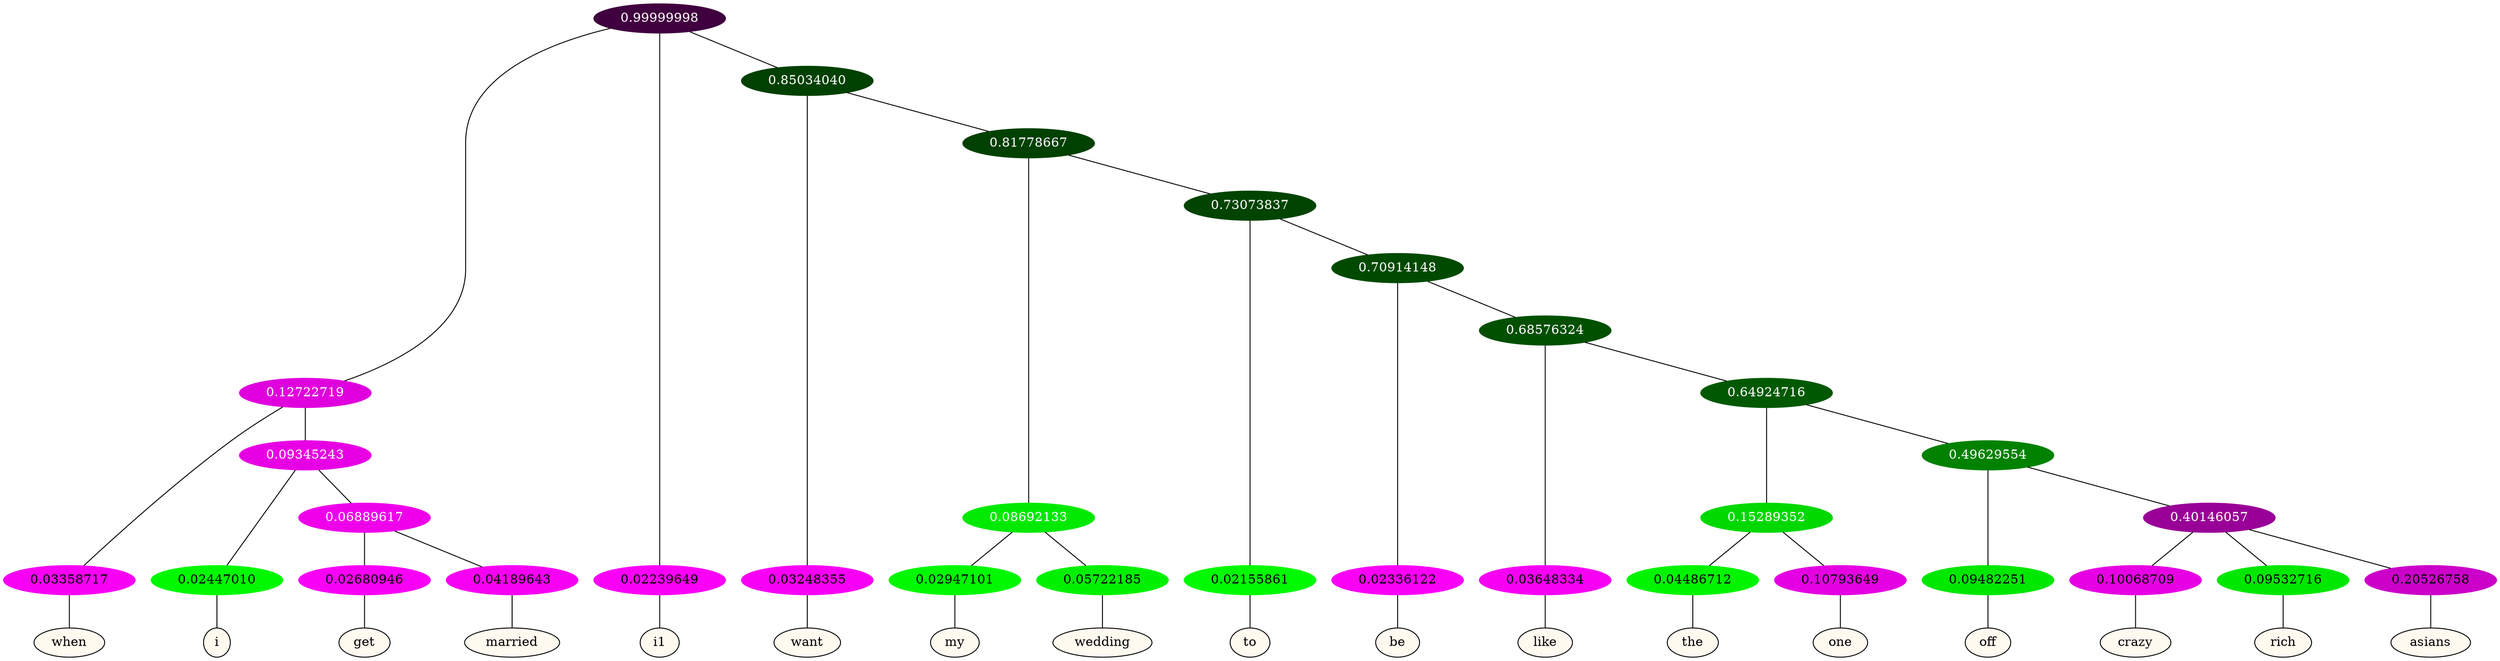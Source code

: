 graph {
	node [format=png height=0.15 nodesep=0.001 ordering=out overlap=prism overlap_scaling=0.01 ranksep=0.001 ratio=0.2 style=filled width=0.15]
	{
		rank=same
		a_w_4 [label=when color=black fillcolor=floralwhite style="filled,solid"]
		a_w_8 [label=i color=black fillcolor=floralwhite style="filled,solid"]
		a_w_12 [label=get color=black fillcolor=floralwhite style="filled,solid"]
		a_w_13 [label=married color=black fillcolor=floralwhite style="filled,solid"]
		a_w_2 [label=i1 color=black fillcolor=floralwhite style="filled,solid"]
		a_w_6 [label=want color=black fillcolor=floralwhite style="filled,solid"]
		a_w_14 [label=my color=black fillcolor=floralwhite style="filled,solid"]
		a_w_15 [label=wedding color=black fillcolor=floralwhite style="filled,solid"]
		a_w_16 [label=to color=black fillcolor=floralwhite style="filled,solid"]
		a_w_18 [label=be color=black fillcolor=floralwhite style="filled,solid"]
		a_w_20 [label=like color=black fillcolor=floralwhite style="filled,solid"]
		a_w_24 [label=the color=black fillcolor=floralwhite style="filled,solid"]
		a_w_25 [label=one color=black fillcolor=floralwhite style="filled,solid"]
		a_w_26 [label=off color=black fillcolor=floralwhite style="filled,solid"]
		a_w_28 [label=crazy color=black fillcolor=floralwhite style="filled,solid"]
		a_w_29 [label=rich color=black fillcolor=floralwhite style="filled,solid"]
		a_w_30 [label=asians color=black fillcolor=floralwhite style="filled,solid"]
	}
	a_n_4 -- a_w_4
	a_n_8 -- a_w_8
	a_n_12 -- a_w_12
	a_n_13 -- a_w_13
	a_n_2 -- a_w_2
	a_n_6 -- a_w_6
	a_n_14 -- a_w_14
	a_n_15 -- a_w_15
	a_n_16 -- a_w_16
	a_n_18 -- a_w_18
	a_n_20 -- a_w_20
	a_n_24 -- a_w_24
	a_n_25 -- a_w_25
	a_n_26 -- a_w_26
	a_n_28 -- a_w_28
	a_n_29 -- a_w_29
	a_n_30 -- a_w_30
	{
		rank=same
		a_n_4 [label=0.03358717 color="0.835 1.000 0.966" fontcolor=black]
		a_n_8 [label=0.02447010 color="0.334 1.000 0.976" fontcolor=black]
		a_n_12 [label=0.02680946 color="0.835 1.000 0.973" fontcolor=black]
		a_n_13 [label=0.04189643 color="0.835 1.000 0.958" fontcolor=black]
		a_n_2 [label=0.02239649 color="0.835 1.000 0.978" fontcolor=black]
		a_n_6 [label=0.03248355 color="0.835 1.000 0.968" fontcolor=black]
		a_n_14 [label=0.02947101 color="0.334 1.000 0.971" fontcolor=black]
		a_n_15 [label=0.05722185 color="0.334 1.000 0.943" fontcolor=black]
		a_n_16 [label=0.02155861 color="0.334 1.000 0.978" fontcolor=black]
		a_n_18 [label=0.02336122 color="0.835 1.000 0.977" fontcolor=black]
		a_n_20 [label=0.03648334 color="0.835 1.000 0.964" fontcolor=black]
		a_n_24 [label=0.04486712 color="0.334 1.000 0.955" fontcolor=black]
		a_n_25 [label=0.10793649 color="0.835 1.000 0.892" fontcolor=black]
		a_n_26 [label=0.09482251 color="0.334 1.000 0.905" fontcolor=black]
		a_n_28 [label=0.10068709 color="0.835 1.000 0.899" fontcolor=black]
		a_n_29 [label=0.09532716 color="0.334 1.000 0.905" fontcolor=black]
		a_n_30 [label=0.20526758 color="0.835 1.000 0.795" fontcolor=black]
	}
	a_n_0 [label=0.99999998 color="0.835 1.000 0.250" fontcolor=grey99]
	a_n_1 [label=0.12722719 color="0.835 1.000 0.873" fontcolor=grey99]
	a_n_0 -- a_n_1
	a_n_0 -- a_n_2
	a_n_3 [label=0.85034040 color="0.334 1.000 0.250" fontcolor=grey99]
	a_n_0 -- a_n_3
	a_n_1 -- a_n_4
	a_n_5 [label=0.09345243 color="0.835 1.000 0.907" fontcolor=grey99]
	a_n_1 -- a_n_5
	a_n_3 -- a_n_6
	a_n_7 [label=0.81778667 color="0.334 1.000 0.250" fontcolor=grey99]
	a_n_3 -- a_n_7
	a_n_5 -- a_n_8
	a_n_9 [label=0.06889617 color="0.835 1.000 0.931" fontcolor=grey99]
	a_n_5 -- a_n_9
	a_n_10 [label=0.08692133 color="0.334 1.000 0.913" fontcolor=grey99]
	a_n_7 -- a_n_10
	a_n_11 [label=0.73073837 color="0.334 1.000 0.269" fontcolor=grey99]
	a_n_7 -- a_n_11
	a_n_9 -- a_n_12
	a_n_9 -- a_n_13
	a_n_10 -- a_n_14
	a_n_10 -- a_n_15
	a_n_11 -- a_n_16
	a_n_17 [label=0.70914148 color="0.334 1.000 0.291" fontcolor=grey99]
	a_n_11 -- a_n_17
	a_n_17 -- a_n_18
	a_n_19 [label=0.68576324 color="0.334 1.000 0.314" fontcolor=grey99]
	a_n_17 -- a_n_19
	a_n_19 -- a_n_20
	a_n_21 [label=0.64924716 color="0.334 1.000 0.351" fontcolor=grey99]
	a_n_19 -- a_n_21
	a_n_22 [label=0.15289352 color="0.334 1.000 0.847" fontcolor=grey99]
	a_n_21 -- a_n_22
	a_n_23 [label=0.49629554 color="0.334 1.000 0.504" fontcolor=grey99]
	a_n_21 -- a_n_23
	a_n_22 -- a_n_24
	a_n_22 -- a_n_25
	a_n_23 -- a_n_26
	a_n_27 [label=0.40146057 color="0.835 1.000 0.599" fontcolor=grey99]
	a_n_23 -- a_n_27
	a_n_27 -- a_n_28
	a_n_27 -- a_n_29
	a_n_27 -- a_n_30
}
